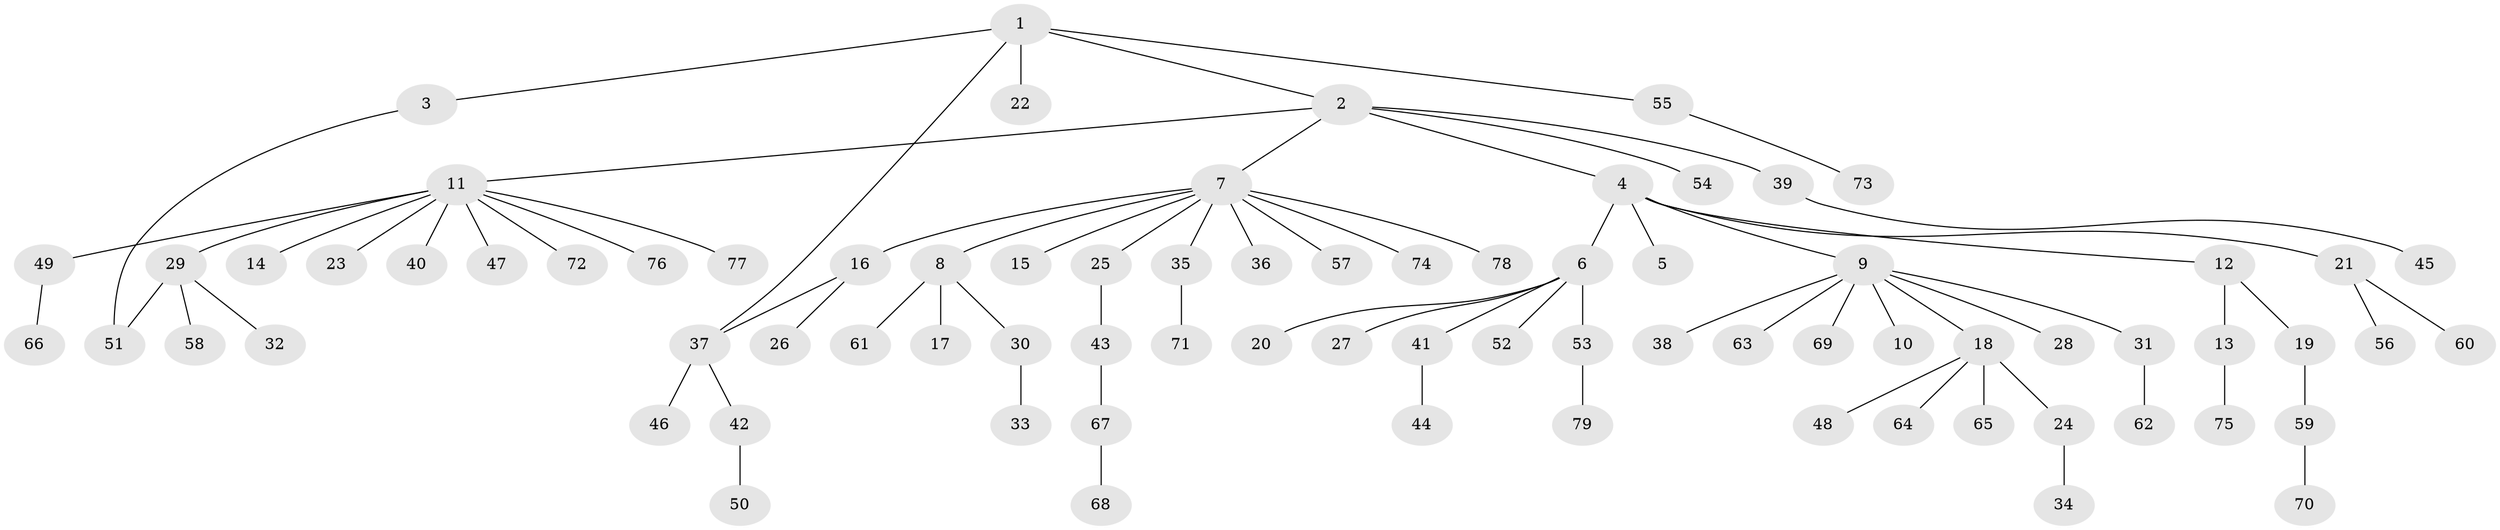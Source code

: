 // Generated by graph-tools (version 1.1) at 2025/01/03/09/25 03:01:48]
// undirected, 79 vertices, 80 edges
graph export_dot {
graph [start="1"]
  node [color=gray90,style=filled];
  1;
  2;
  3;
  4;
  5;
  6;
  7;
  8;
  9;
  10;
  11;
  12;
  13;
  14;
  15;
  16;
  17;
  18;
  19;
  20;
  21;
  22;
  23;
  24;
  25;
  26;
  27;
  28;
  29;
  30;
  31;
  32;
  33;
  34;
  35;
  36;
  37;
  38;
  39;
  40;
  41;
  42;
  43;
  44;
  45;
  46;
  47;
  48;
  49;
  50;
  51;
  52;
  53;
  54;
  55;
  56;
  57;
  58;
  59;
  60;
  61;
  62;
  63;
  64;
  65;
  66;
  67;
  68;
  69;
  70;
  71;
  72;
  73;
  74;
  75;
  76;
  77;
  78;
  79;
  1 -- 2;
  1 -- 3;
  1 -- 22;
  1 -- 37;
  1 -- 55;
  2 -- 4;
  2 -- 7;
  2 -- 11;
  2 -- 39;
  2 -- 54;
  3 -- 51;
  4 -- 5;
  4 -- 6;
  4 -- 9;
  4 -- 12;
  4 -- 21;
  6 -- 20;
  6 -- 27;
  6 -- 41;
  6 -- 52;
  6 -- 53;
  7 -- 8;
  7 -- 15;
  7 -- 16;
  7 -- 25;
  7 -- 35;
  7 -- 36;
  7 -- 57;
  7 -- 74;
  7 -- 78;
  8 -- 17;
  8 -- 30;
  8 -- 61;
  9 -- 10;
  9 -- 18;
  9 -- 28;
  9 -- 31;
  9 -- 38;
  9 -- 63;
  9 -- 69;
  11 -- 14;
  11 -- 23;
  11 -- 29;
  11 -- 40;
  11 -- 47;
  11 -- 49;
  11 -- 72;
  11 -- 76;
  11 -- 77;
  12 -- 13;
  12 -- 19;
  13 -- 75;
  16 -- 26;
  16 -- 37;
  18 -- 24;
  18 -- 48;
  18 -- 64;
  18 -- 65;
  19 -- 59;
  21 -- 56;
  21 -- 60;
  24 -- 34;
  25 -- 43;
  29 -- 32;
  29 -- 51;
  29 -- 58;
  30 -- 33;
  31 -- 62;
  35 -- 71;
  37 -- 42;
  37 -- 46;
  39 -- 45;
  41 -- 44;
  42 -- 50;
  43 -- 67;
  49 -- 66;
  53 -- 79;
  55 -- 73;
  59 -- 70;
  67 -- 68;
}
